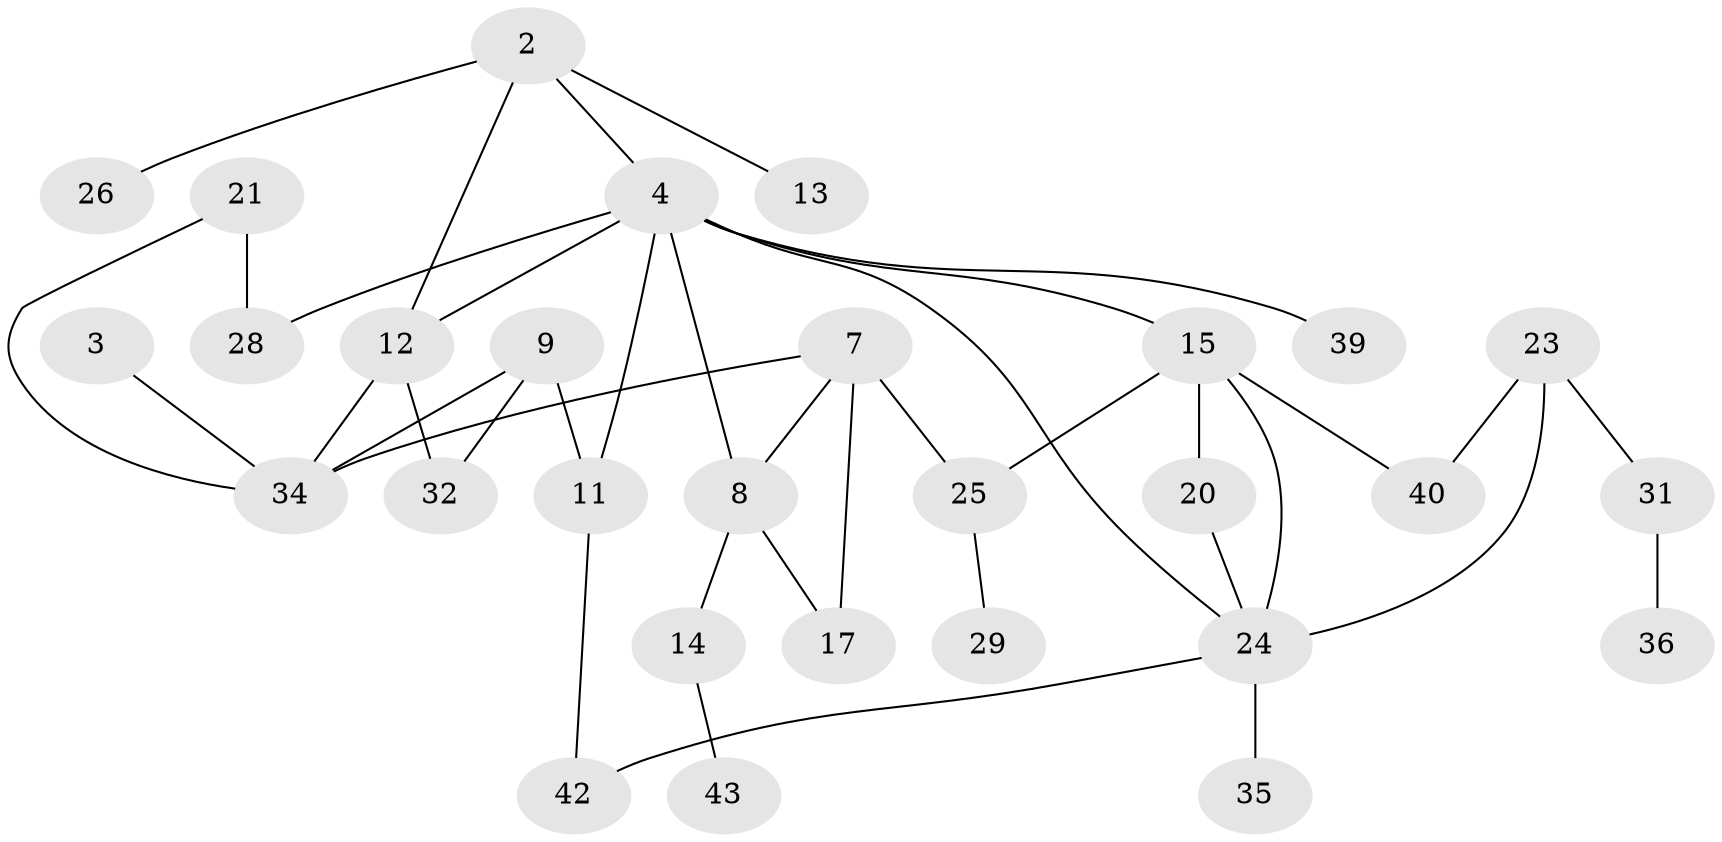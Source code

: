 // original degree distribution, {0: 0.14772727272727273, 1: 0.22727272727272727, 2: 0.3181818181818182, 4: 0.07954545454545454, 3: 0.19318181818181818, 5: 0.03409090909090909}
// Generated by graph-tools (version 1.1) at 2025/33/03/09/25 02:33:33]
// undirected, 29 vertices, 39 edges
graph export_dot {
graph [start="1"]
  node [color=gray90,style=filled];
  2;
  3;
  4;
  7;
  8;
  9;
  11;
  12;
  13;
  14;
  15;
  17;
  20;
  21;
  23;
  24;
  25;
  26;
  28;
  29;
  31;
  32;
  34;
  35;
  36;
  39;
  40;
  42;
  43;
  2 -- 4 [weight=1.0];
  2 -- 12 [weight=1.0];
  2 -- 13 [weight=1.0];
  2 -- 26 [weight=1.0];
  3 -- 34 [weight=1.0];
  4 -- 8 [weight=1.0];
  4 -- 11 [weight=1.0];
  4 -- 12 [weight=1.0];
  4 -- 15 [weight=1.0];
  4 -- 24 [weight=1.0];
  4 -- 28 [weight=1.0];
  4 -- 39 [weight=1.0];
  7 -- 8 [weight=1.0];
  7 -- 17 [weight=1.0];
  7 -- 25 [weight=1.0];
  7 -- 34 [weight=1.0];
  8 -- 14 [weight=1.0];
  8 -- 17 [weight=2.0];
  9 -- 11 [weight=1.0];
  9 -- 32 [weight=1.0];
  9 -- 34 [weight=1.0];
  11 -- 42 [weight=1.0];
  12 -- 32 [weight=1.0];
  12 -- 34 [weight=2.0];
  14 -- 43 [weight=1.0];
  15 -- 20 [weight=1.0];
  15 -- 24 [weight=2.0];
  15 -- 25 [weight=1.0];
  15 -- 40 [weight=1.0];
  20 -- 24 [weight=1.0];
  21 -- 28 [weight=1.0];
  21 -- 34 [weight=1.0];
  23 -- 24 [weight=1.0];
  23 -- 31 [weight=1.0];
  23 -- 40 [weight=1.0];
  24 -- 35 [weight=1.0];
  24 -- 42 [weight=1.0];
  25 -- 29 [weight=2.0];
  31 -- 36 [weight=1.0];
}
